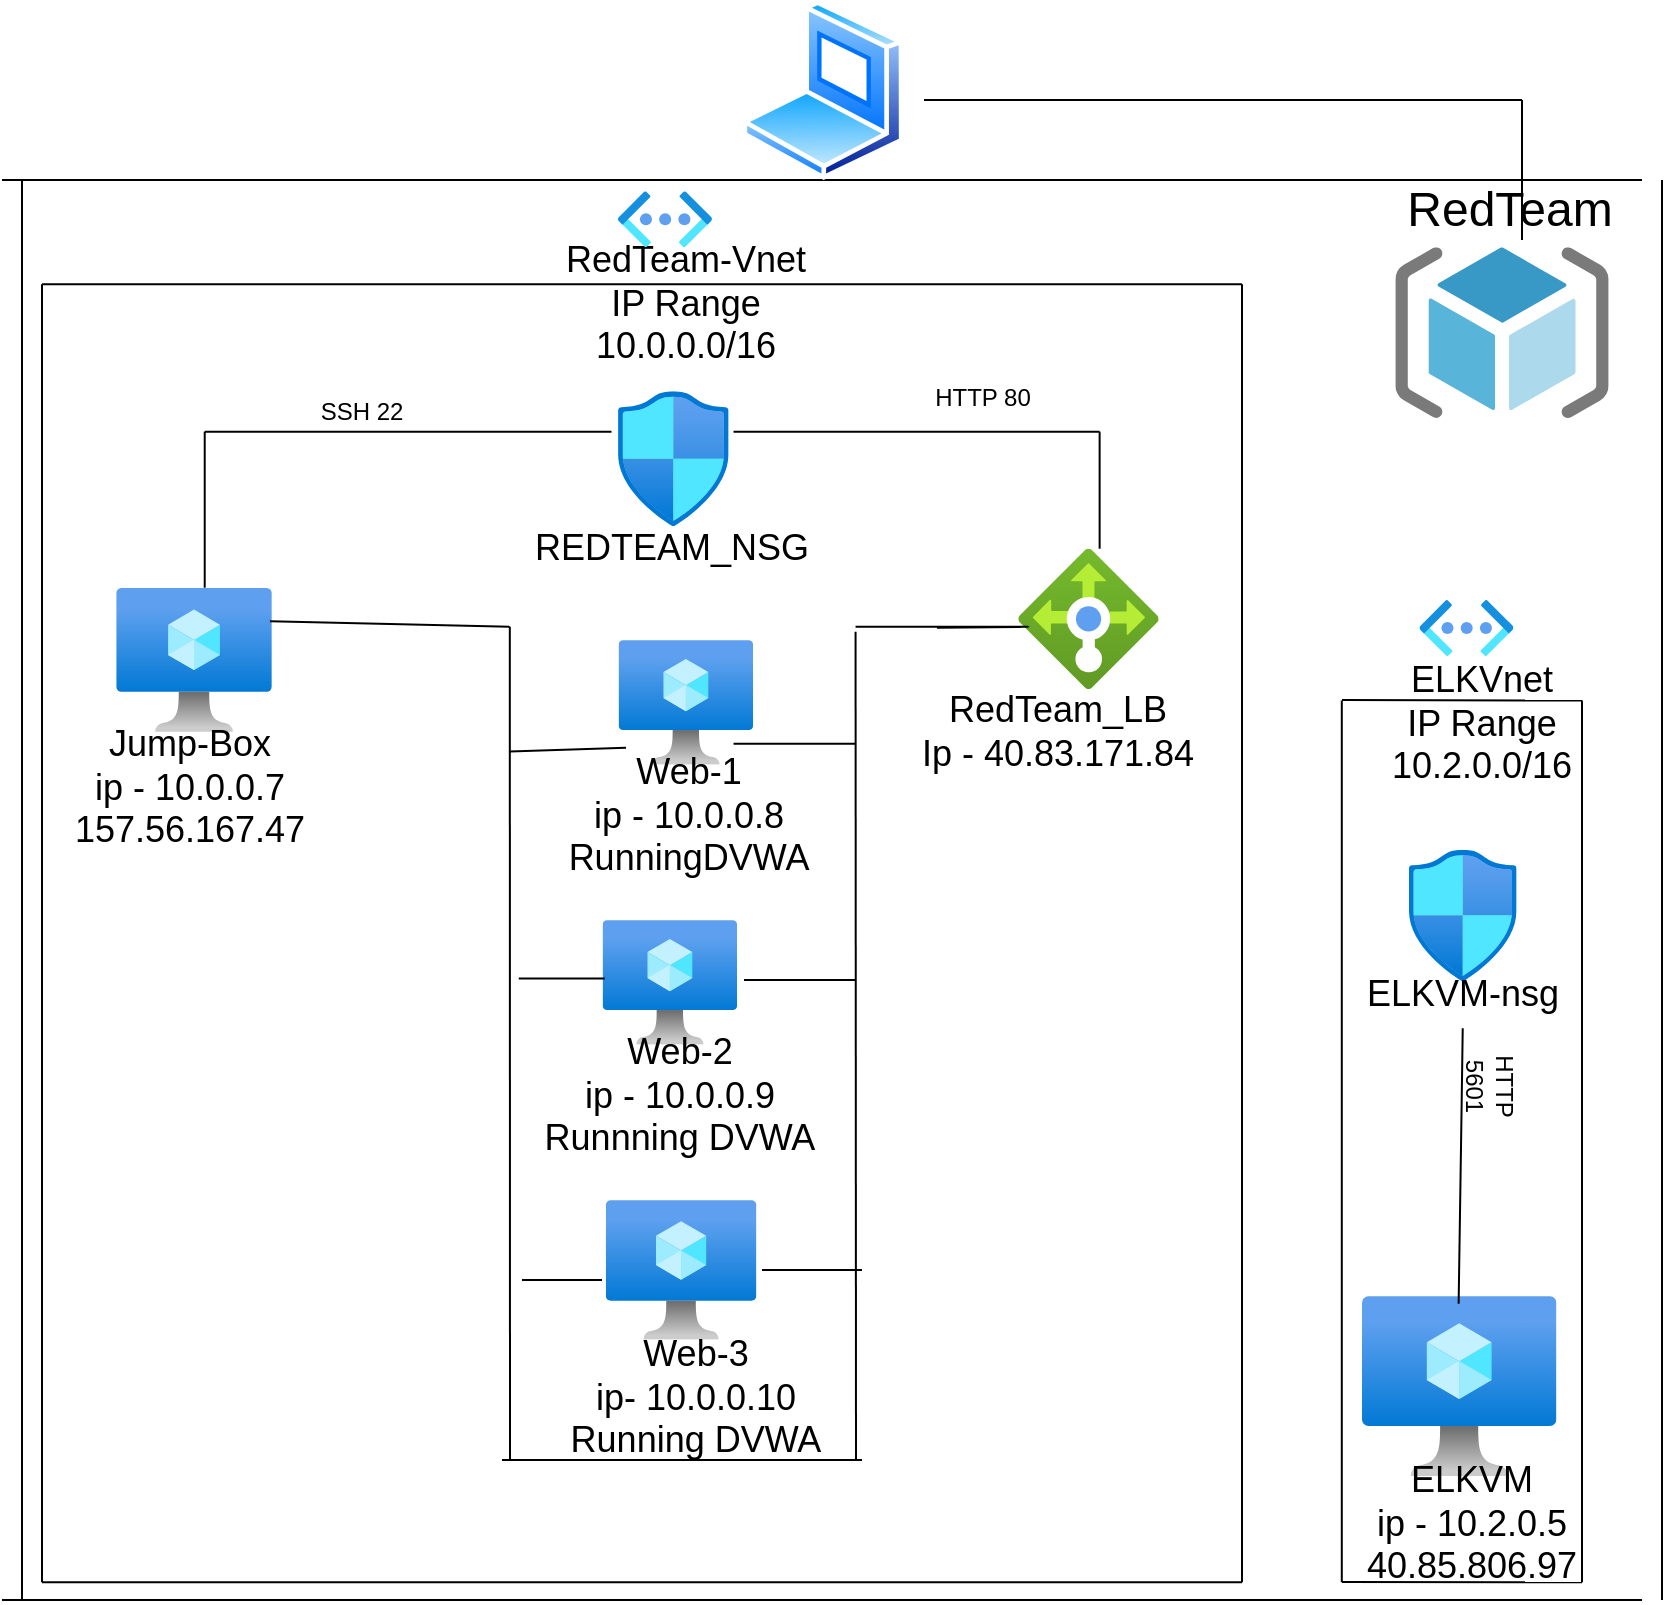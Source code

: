 <mxfile version="14.6.11" type="device"><diagram id="Ht1M8jgEwFfnCIfOTk4-" name="Page-1"><mxGraphModel dx="2374" dy="1089" grid="1" gridSize="10" guides="1" tooltips="1" connect="1" arrows="1" fold="1" page="1" pageScale="1" pageWidth="1169" pageHeight="827" math="0" shadow="0"><root><mxCell id="0"/><mxCell id="1" parent="0"/><mxCell id="KPmly709sAD7XH8mDaR8-82" value="" style="endArrow=none;html=1;" parent="1" edge="1"><mxGeometry width="50" height="50" relative="1" as="geometry"><mxPoint x="230" y="810" as="sourcePoint"/><mxPoint x="230" y="100" as="targetPoint"/></mxGeometry></mxCell><mxCell id="KPmly709sAD7XH8mDaR8-83" value="" style="endArrow=none;html=1;" parent="1" edge="1"><mxGeometry width="50" height="50" relative="1" as="geometry"><mxPoint x="1050" y="810.0" as="sourcePoint"/><mxPoint x="1050" y="100" as="targetPoint"/></mxGeometry></mxCell><mxCell id="KPmly709sAD7XH8mDaR8-91" value="" style="group" parent="1" vertex="1" connectable="0"><mxGeometry x="220" y="10" width="820" height="791.1" as="geometry"/></mxCell><mxCell id="KPmly709sAD7XH8mDaR8-24" value="" style="group" parent="KPmly709sAD7XH8mDaR8-91" vertex="1" connectable="0"><mxGeometry x="690" width="120" height="114" as="geometry"/></mxCell><mxCell id="KPmly709sAD7XH8mDaR8-23" value="&lt;font style=&quot;font-size: 24px&quot;&gt;RedTeam&lt;/font&gt;" style="text;html=1;strokeColor=none;fillColor=none;align=center;verticalAlign=middle;whiteSpace=wrap;rounded=0;" parent="KPmly709sAD7XH8mDaR8-24" vertex="1"><mxGeometry x="8.063" y="95.613" width="111.937" height="18.387" as="geometry"/></mxCell><mxCell id="KPmly709sAD7XH8mDaR8-75" value="" style="group" parent="KPmly709sAD7XH8mDaR8-91" vertex="1" connectable="0"><mxGeometry x="20" y="142.1" width="600" height="649" as="geometry"/></mxCell><mxCell id="KPmly709sAD7XH8mDaR8-10" value="" style="group" parent="KPmly709sAD7XH8mDaR8-75" vertex="1" connectable="0"><mxGeometry x="264.407" y="53.519" width="101.695" height="92.869" as="geometry"/></mxCell><mxCell id="KPmly709sAD7XH8mDaR8-1" value="" style="aspect=fixed;html=1;points=[];align=center;image;fontSize=12;image=img/lib/azure2/networking/Network_Security_Groups.svg;" parent="KPmly709sAD7XH8mDaR8-10" vertex="1"><mxGeometry x="23.468" width="55.534" height="67.437" as="geometry"/></mxCell><mxCell id="KPmly709sAD7XH8mDaR8-8" value="&lt;font style=&quot;font-size: 18px&quot;&gt;REDTEAM_NSG&lt;/font&gt;" style="text;html=1;strokeColor=none;fillColor=none;align=center;verticalAlign=middle;whiteSpace=wrap;rounded=0;" parent="KPmly709sAD7XH8mDaR8-10" vertex="1"><mxGeometry y="63.976" width="101.695" height="28.892" as="geometry"/></mxCell><mxCell id="KPmly709sAD7XH8mDaR8-20" value="" style="group" parent="KPmly709sAD7XH8mDaR8-75" vertex="1" connectable="0"><mxGeometry x="30.508" y="161.5" width="87.966" height="89.7" as="geometry"/></mxCell><mxCell id="KPmly709sAD7XH8mDaR8-6" value="" style="aspect=fixed;html=1;points=[];align=center;image;fontSize=12;image=img/lib/azure2/compute/Virtual_Machine.svg;" parent="KPmly709sAD7XH8mDaR8-20" vertex="1"><mxGeometry x="6.61" y="-9.75" width="77.785" height="72.15" as="geometry"/></mxCell><mxCell id="KPmly709sAD7XH8mDaR8-11" value="&lt;font style=&quot;font-size: 18px&quot;&gt;Jump-Box&lt;br&gt;ip - 10.0.0.7&lt;br&gt;157.56.167.47&lt;br&gt;&lt;/font&gt;" style="text;html=1;strokeColor=none;fillColor=none;align=center;verticalAlign=middle;whiteSpace=wrap;rounded=0;" parent="KPmly709sAD7XH8mDaR8-20" vertex="1"><mxGeometry x="-10.169" y="80.4" width="108.305" height="19.5" as="geometry"/></mxCell><mxCell id="KPmly709sAD7XH8mDaR8-29" value="" style="group" parent="KPmly709sAD7XH8mDaR8-75" vertex="1" connectable="0"><mxGeometry x="270.0" y="177.9" width="106.78" height="97.987" as="geometry"/></mxCell><mxCell id="KPmly709sAD7XH8mDaR8-5" value="" style="aspect=fixed;html=1;points=[];align=center;image;fontSize=12;image=img/lib/azure2/compute/Virtual_Machine.svg;" parent="KPmly709sAD7XH8mDaR8-29" vertex="1"><mxGeometry x="18.305" width="67.275" height="62.4" as="geometry"/></mxCell><mxCell id="KPmly709sAD7XH8mDaR8-14" value="&lt;font style=&quot;font-size: 18px&quot;&gt;Web-1&lt;br&gt;ip - 10.0.0.8&lt;br&gt;RunningDVWA&lt;br&gt;&lt;/font&gt;" style="text;html=1;strokeColor=none;fillColor=none;align=center;verticalAlign=middle;whiteSpace=wrap;rounded=0;" parent="KPmly709sAD7XH8mDaR8-29" vertex="1"><mxGeometry y="78.487" width="106.78" height="19.5" as="geometry"/></mxCell><mxCell id="KPmly709sAD7XH8mDaR8-31" value="" style="group" parent="KPmly709sAD7XH8mDaR8-75" vertex="1" connectable="0"><mxGeometry x="488.136" y="132.25" width="110" height="101.4" as="geometry"/></mxCell><mxCell id="KPmly709sAD7XH8mDaR8-3" value="" style="aspect=fixed;html=1;points=[];align=center;image;fontSize=12;image=img/lib/azure2/networking/Load_Balancers.svg;" parent="KPmly709sAD7XH8mDaR8-31" vertex="1"><mxGeometry width="70.2" height="70.2" as="geometry"/></mxCell><mxCell id="KPmly709sAD7XH8mDaR8-30" value="&lt;font style=&quot;font-size: 18px&quot;&gt;RedTeam_LB&lt;br&gt;Ip - 40.83.171.84&lt;/font&gt;" style="text;html=1;strokeColor=none;fillColor=none;align=center;verticalAlign=middle;whiteSpace=wrap;rounded=0;" parent="KPmly709sAD7XH8mDaR8-31" vertex="1"><mxGeometry x="-70" y="81.9" width="180" height="19.5" as="geometry"/></mxCell><mxCell id="KPmly709sAD7XH8mDaR8-33" value="" style="endArrow=none;html=1;" parent="KPmly709sAD7XH8mDaR8-75" edge="1"><mxGeometry y="44.5" width="50" height="50" as="geometry"><mxPoint y="649" as="sourcePoint"/><mxPoint as="targetPoint"/></mxGeometry></mxCell><mxCell id="KPmly709sAD7XH8mDaR8-34" value="" style="endArrow=none;html=1;" parent="KPmly709sAD7XH8mDaR8-75" edge="1"><mxGeometry y="44.5" width="50" height="50" as="geometry"><mxPoint y="649" as="sourcePoint"/><mxPoint x="600" y="649" as="targetPoint"/></mxGeometry></mxCell><mxCell id="KPmly709sAD7XH8mDaR8-40" value="" style="endArrow=none;html=1;exitX=0.988;exitY=0.232;exitDx=0;exitDy=0;exitPerimeter=0;" parent="KPmly709sAD7XH8mDaR8-75" source="KPmly709sAD7XH8mDaR8-6" edge="1"><mxGeometry y="44.5" width="50" height="50" as="geometry"><mxPoint x="142.373" y="229.75" as="sourcePoint"/><mxPoint x="233.898" y="171.25" as="targetPoint"/></mxGeometry></mxCell><mxCell id="KPmly709sAD7XH8mDaR8-41" value="" style="endArrow=none;html=1;" parent="KPmly709sAD7XH8mDaR8-75" edge="1"><mxGeometry y="44.5" width="50" height="50" as="geometry"><mxPoint x="234" y="587.9" as="sourcePoint"/><mxPoint x="233.898" y="171.25" as="targetPoint"/></mxGeometry></mxCell><mxCell id="KPmly709sAD7XH8mDaR8-43" value="" style="endArrow=none;html=1;entryX=0.055;entryY=0.863;entryDx=0;entryDy=0;entryPerimeter=0;" parent="KPmly709sAD7XH8mDaR8-75" target="KPmly709sAD7XH8mDaR8-5" edge="1"><mxGeometry y="44.5" width="50" height="50" as="geometry"><mxPoint x="233.898" y="233.65" as="sourcePoint"/><mxPoint x="274.576" y="200.5" as="targetPoint"/></mxGeometry></mxCell><mxCell id="KPmly709sAD7XH8mDaR8-45" value="" style="endArrow=none;html=1;" parent="KPmly709sAD7XH8mDaR8-75" edge="1"><mxGeometry y="44.5" width="50" height="50" as="geometry"><mxPoint x="240" y="497.9" as="sourcePoint"/><mxPoint x="280" y="497.9" as="targetPoint"/><Array as="points"/></mxGeometry></mxCell><mxCell id="KPmly709sAD7XH8mDaR8-46" value="" style="endArrow=none;html=1;" parent="KPmly709sAD7XH8mDaR8-75" edge="1"><mxGeometry y="44.5" width="50" height="50" as="geometry"><mxPoint x="407" y="587.9" as="sourcePoint"/><mxPoint x="406.78" y="173.814" as="targetPoint"/></mxGeometry></mxCell><mxCell id="KPmly709sAD7XH8mDaR8-47" value="" style="endArrow=none;html=1;" parent="KPmly709sAD7XH8mDaR8-75" edge="1"><mxGeometry y="44.5" width="50" height="50" as="geometry"><mxPoint x="447.458" y="171.738" as="sourcePoint"/><mxPoint x="406.78" y="171.25" as="targetPoint"/><Array as="points"><mxPoint x="498.305" y="171.25"/></Array></mxGeometry></mxCell><mxCell id="KPmly709sAD7XH8mDaR8-48" value="" style="endArrow=none;html=1;" parent="KPmly709sAD7XH8mDaR8-75" edge="1"><mxGeometry y="44.5" width="50" height="50" as="geometry"><mxPoint x="345.763" y="229.75" as="sourcePoint"/><mxPoint x="406.78" y="229.75" as="targetPoint"/></mxGeometry></mxCell><mxCell id="KPmly709sAD7XH8mDaR8-49" value="" style="endArrow=none;html=1;" parent="KPmly709sAD7XH8mDaR8-75" edge="1"><mxGeometry y="44.5" width="50" height="50" as="geometry"><mxPoint x="351" y="347.9" as="sourcePoint"/><mxPoint x="407" y="347.9" as="targetPoint"/><Array as="points"/></mxGeometry></mxCell><mxCell id="KPmly709sAD7XH8mDaR8-51" value="" style="endArrow=none;html=1;" parent="KPmly709sAD7XH8mDaR8-75" edge="1"><mxGeometry y="44.5" width="50" height="50" as="geometry"><mxPoint x="600" y="649" as="sourcePoint"/><mxPoint x="600" as="targetPoint"/></mxGeometry></mxCell><mxCell id="KPmly709sAD7XH8mDaR8-52" value="" style="endArrow=none;html=1;" parent="KPmly709sAD7XH8mDaR8-75" edge="1"><mxGeometry y="44.5" width="50" height="50" as="geometry"><mxPoint x="345.763" y="73.75" as="sourcePoint"/><mxPoint x="528.814" y="73.75" as="targetPoint"/></mxGeometry></mxCell><mxCell id="KPmly709sAD7XH8mDaR8-53" value="" style="endArrow=none;html=1;" parent="KPmly709sAD7XH8mDaR8-75" edge="1"><mxGeometry y="44.5" width="50" height="50" as="geometry"><mxPoint x="81.356" y="73.75" as="sourcePoint"/><mxPoint x="284.746" y="73.75" as="targetPoint"/></mxGeometry></mxCell><mxCell id="KPmly709sAD7XH8mDaR8-54" value="" style="endArrow=none;html=1;" parent="KPmly709sAD7XH8mDaR8-75" edge="1"><mxGeometry y="44.5" width="50" height="50" as="geometry"><mxPoint x="81.356" y="151.75" as="sourcePoint"/><mxPoint x="81.356" y="73.75" as="targetPoint"/></mxGeometry></mxCell><mxCell id="KPmly709sAD7XH8mDaR8-55" value="" style="endArrow=none;html=1;" parent="KPmly709sAD7XH8mDaR8-75" edge="1"><mxGeometry y="44.5" width="50" height="50" as="geometry"><mxPoint x="528.814" y="132.25" as="sourcePoint"/><mxPoint x="528.814" y="73.75" as="targetPoint"/></mxGeometry></mxCell><mxCell id="KPmly709sAD7XH8mDaR8-56" value="" style="endArrow=none;html=1;" parent="KPmly709sAD7XH8mDaR8-75" edge="1"><mxGeometry width="50" height="50" as="geometry"><mxPoint as="sourcePoint"/><mxPoint x="600" as="targetPoint"/></mxGeometry></mxCell><mxCell id="KPmly709sAD7XH8mDaR8-85" value="" style="endArrow=none;html=1;" parent="KPmly709sAD7XH8mDaR8-75" edge="1"><mxGeometry width="50" height="50" relative="1" as="geometry"><mxPoint x="-20" y="657.9" as="sourcePoint"/><mxPoint x="800" y="657.9" as="targetPoint"/></mxGeometry></mxCell><mxCell id="KPmly709sAD7XH8mDaR8-28" value="" style="group" parent="KPmly709sAD7XH8mDaR8-75" vertex="1" connectable="0"><mxGeometry x="258.81" y="317.9" width="130" height="97.5" as="geometry"/></mxCell><mxCell id="KPmly709sAD7XH8mDaR8-4" value="" style="aspect=fixed;html=1;points=[];align=center;image;fontSize=12;image=img/lib/azure2/compute/Virtual_Machine.svg;" parent="KPmly709sAD7XH8mDaR8-28" vertex="1"><mxGeometry x="21.501" width="67.275" height="62.4" as="geometry"/></mxCell><mxCell id="KPmly709sAD7XH8mDaR8-13" value="&lt;font style=&quot;font-size: 18px&quot;&gt;Web-2&lt;br&gt;ip - 10.0.0.9&lt;br&gt;Runnning DVWA&lt;br&gt;&lt;/font&gt;" style="text;html=1;strokeColor=none;fillColor=none;align=center;verticalAlign=middle;whiteSpace=wrap;rounded=0;" parent="KPmly709sAD7XH8mDaR8-28" vertex="1"><mxGeometry x="-10" y="78" width="140" height="19.5" as="geometry"/></mxCell><mxCell id="KPmly709sAD7XH8mDaR8-44" value="" style="endArrow=none;html=1;" parent="KPmly709sAD7XH8mDaR8-28" edge="1"><mxGeometry width="50" height="50" relative="1" as="geometry"><mxPoint x="-20.426" y="29.25" as="sourcePoint"/><mxPoint x="22.576" y="29.25" as="targetPoint"/></mxGeometry></mxCell><mxCell id="KPmly709sAD7XH8mDaR8-27" value="" style="group" parent="KPmly709sAD7XH8mDaR8-75" vertex="1" connectable="0"><mxGeometry x="262.378" y="457.9" width="130" height="111.15" as="geometry"/></mxCell><mxCell id="KPmly709sAD7XH8mDaR8-7" value="" style="aspect=fixed;html=1;points=[];align=center;image;fontSize=12;image=img/lib/azure2/compute/Virtual_Machine.svg;" parent="KPmly709sAD7XH8mDaR8-27" vertex="1"><mxGeometry x="19.506" width="75.313" height="69.855" as="geometry"/></mxCell><mxCell id="KPmly709sAD7XH8mDaR8-12" value="&lt;font style=&quot;font-size: 18px&quot;&gt;Web-3&lt;br&gt;ip- 10.0.0.10&lt;br&gt;Running DVWA&lt;br&gt;&lt;/font&gt;" style="text;html=1;strokeColor=none;fillColor=none;align=center;verticalAlign=middle;whiteSpace=wrap;rounded=0;" parent="KPmly709sAD7XH8mDaR8-27" vertex="1"><mxGeometry y="87.5" width="130" height="23.65" as="geometry"/></mxCell><mxCell id="KPmly709sAD7XH8mDaR8-50" value="" style="endArrow=none;html=1;" parent="KPmly709sAD7XH8mDaR8-27" edge="1"><mxGeometry width="50" height="50" relative="1" as="geometry"><mxPoint x="97.622" y="35.0" as="sourcePoint"/><mxPoint x="147.622" y="35.0" as="targetPoint"/></mxGeometry></mxCell><mxCell id="KPmly709sAD7XH8mDaR8-89" value="" style="endArrow=none;html=1;" parent="KPmly709sAD7XH8mDaR8-75" edge="1"><mxGeometry width="50" height="50" relative="1" as="geometry"><mxPoint x="230" y="587.9" as="sourcePoint"/><mxPoint x="410" y="587.9" as="targetPoint"/></mxGeometry></mxCell><mxCell id="KPmly709sAD7XH8mDaR8-73" value="" style="group" parent="KPmly709sAD7XH8mDaR8-75" vertex="1" connectable="0"><mxGeometry x="252.38" y="-52.1" width="150" height="70.32" as="geometry"/></mxCell><mxCell id="KPmly709sAD7XH8mDaR8-25" value="&lt;font style=&quot;font-size: 18px&quot;&gt;RedTeam-Vnet&lt;br&gt;IP Range 10.0.0.0/16&lt;/font&gt;" style="text;html=1;strokeColor=none;fillColor=none;align=center;verticalAlign=middle;whiteSpace=wrap;rounded=0;" parent="KPmly709sAD7XH8mDaR8-73" vertex="1"><mxGeometry x="-10" y="54.19" width="160" height="15.81" as="geometry"/></mxCell><mxCell id="2nMrz3O7wMIyilZqCtfC-2" value="SSH 22" style="text;html=1;strokeColor=none;fillColor=none;align=center;verticalAlign=middle;whiteSpace=wrap;rounded=0;" vertex="1" parent="KPmly709sAD7XH8mDaR8-75"><mxGeometry x="130" y="53.9" width="60" height="20" as="geometry"/></mxCell><mxCell id="2nMrz3O7wMIyilZqCtfC-3" value="HTTP 80" style="text;html=1;strokeColor=none;fillColor=none;align=center;verticalAlign=middle;whiteSpace=wrap;rounded=0;" vertex="1" parent="KPmly709sAD7XH8mDaR8-75"><mxGeometry x="431" y="46.9" width="79" height="20" as="geometry"/></mxCell><mxCell id="KPmly709sAD7XH8mDaR8-69" value="" style="endArrow=none;html=1;" parent="KPmly709sAD7XH8mDaR8-91" edge="1"><mxGeometry x="660" y="310" width="50" height="50" as="geometry"><mxPoint x="670" y="350" as="sourcePoint"/><mxPoint x="790" y="350.31" as="targetPoint"/><Array as="points"/></mxGeometry></mxCell><mxCell id="KPmly709sAD7XH8mDaR8-60" value="" style="group" parent="KPmly709sAD7XH8mDaR8-91" vertex="1" connectable="0"><mxGeometry x="679.996" y="401.188" width="100.726" height="112.958" as="geometry"/></mxCell><mxCell id="KPmly709sAD7XH8mDaR8-61" value="" style="aspect=fixed;html=1;points=[];align=center;image;fontSize=12;image=img/lib/azure2/networking/Network_Security_Groups.svg;" parent="KPmly709sAD7XH8mDaR8-60" vertex="1"><mxGeometry x="23.325" y="23.65" width="54.077" height="65.668" as="geometry"/></mxCell><mxCell id="KPmly709sAD7XH8mDaR8-62" value="&lt;font style=&quot;font-size: 18px&quot;&gt;ELKVM-nsg&lt;/font&gt;" style="text;html=1;strokeColor=none;fillColor=none;align=center;verticalAlign=middle;whiteSpace=wrap;rounded=0;" parent="KPmly709sAD7XH8mDaR8-60" vertex="1"><mxGeometry y="77.815" width="100.726" height="35.142" as="geometry"/></mxCell><mxCell id="KPmly709sAD7XH8mDaR8-64" value="" style="group" parent="KPmly709sAD7XH8mDaR8-91" vertex="1" connectable="0"><mxGeometry x="679.5" y="612.85" width="110.5" height="160.42" as="geometry"/></mxCell><mxCell id="KPmly709sAD7XH8mDaR8-59" value="" style="aspect=fixed;html=1;points=[];align=center;image;fontSize=12;image=img/lib/azure2/compute/Virtual_Machine.svg;" parent="KPmly709sAD7XH8mDaR8-64" vertex="1"><mxGeometry x="0.5" y="35.13" width="97.214" height="90.168" as="geometry"/></mxCell><mxCell id="KPmly709sAD7XH8mDaR8-63" value="&lt;font style=&quot;font-size: 18px&quot;&gt;ELKVM&lt;br&gt;ip - 10.2.0.5&lt;br&gt;40.85.806.97&lt;br&gt;&lt;/font&gt;" style="text;html=1;strokeColor=none;fillColor=none;align=center;verticalAlign=middle;whiteSpace=wrap;rounded=0;" parent="KPmly709sAD7XH8mDaR8-64" vertex="1"><mxGeometry x="2.301" y="138.139" width="106.445" height="22.281" as="geometry"/></mxCell><mxCell id="KPmly709sAD7XH8mDaR8-66" value="" style="endArrow=none;html=1;" parent="KPmly709sAD7XH8mDaR8-64" edge="1"><mxGeometry width="50" height="50" relative="1" as="geometry"><mxPoint x="-9.6" y="178.244" as="sourcePoint"/><mxPoint x="-9.6" y="-262.543" as="targetPoint"/></mxGeometry></mxCell><mxCell id="KPmly709sAD7XH8mDaR8-65" value="" style="endArrow=none;html=1;exitX=0.497;exitY=0.043;exitDx=0;exitDy=0;exitPerimeter=0;entryX=0.5;entryY=1;entryDx=0;entryDy=0;" parent="KPmly709sAD7XH8mDaR8-91" source="KPmly709sAD7XH8mDaR8-59" target="KPmly709sAD7XH8mDaR8-62" edge="1"><mxGeometry x="660" y="400.31" width="50" height="50" as="geometry"><mxPoint x="719.429" y="590.574" as="sourcePoint"/><mxPoint x="719.429" y="513.705" as="targetPoint"/><Array as="points"><mxPoint x="730" y="540.31"/></Array></mxGeometry></mxCell><mxCell id="KPmly709sAD7XH8mDaR8-68" value="" style="endArrow=none;html=1;" parent="KPmly709sAD7XH8mDaR8-91" edge="1"><mxGeometry x="660" y="400.31" width="50" height="50" as="geometry"><mxPoint x="670" y="791" as="sourcePoint"/><mxPoint x="790" y="791.1" as="targetPoint"/></mxGeometry></mxCell><mxCell id="KPmly709sAD7XH8mDaR8-67" value="" style="endArrow=none;html=1;" parent="KPmly709sAD7XH8mDaR8-91" edge="1"><mxGeometry x="660" y="400.31" width="50" height="50" as="geometry"><mxPoint x="790" y="791.095" as="sourcePoint"/><mxPoint x="790" y="350.31" as="targetPoint"/></mxGeometry></mxCell><mxCell id="KPmly709sAD7XH8mDaR8-86" value="" style="endArrow=none;html=1;" parent="KPmly709sAD7XH8mDaR8-91" edge="1"><mxGeometry width="50" height="50" relative="1" as="geometry"><mxPoint y="90" as="sourcePoint"/><mxPoint x="820" y="90" as="targetPoint"/></mxGeometry></mxCell><mxCell id="KPmly709sAD7XH8mDaR8-90" value="" style="aspect=fixed;perimeter=ellipsePerimeter;html=1;align=center;shadow=0;dashed=0;spacingTop=3;image;image=img/lib/active_directory/laptop_client.svg;" parent="KPmly709sAD7XH8mDaR8-91" vertex="1"><mxGeometry x="370" width="81" height="90" as="geometry"/></mxCell><mxCell id="KPmly709sAD7XH8mDaR8-92" value="" style="endArrow=none;html=1;" parent="KPmly709sAD7XH8mDaR8-91" edge="1"><mxGeometry width="50" height="50" relative="1" as="geometry"><mxPoint x="461" y="50" as="sourcePoint"/><mxPoint x="760" y="50" as="targetPoint"/></mxGeometry></mxCell><mxCell id="KPmly709sAD7XH8mDaR8-78" value="" style="group" parent="KPmly709sAD7XH8mDaR8-91" vertex="1" connectable="0"><mxGeometry x="694.75" y="300" width="80" height="70.31" as="geometry"/></mxCell><mxCell id="KPmly709sAD7XH8mDaR8-79" value="" style="group" parent="KPmly709sAD7XH8mDaR8-78" vertex="1" connectable="0"><mxGeometry width="70.066" height="64.5" as="geometry"/></mxCell><mxCell id="KPmly709sAD7XH8mDaR8-80" value="" style="aspect=fixed;html=1;points=[];align=center;image;fontSize=12;image=img/lib/azure2/networking/Virtual_Networks_Classic.svg;" parent="KPmly709sAD7XH8mDaR8-79" vertex="1"><mxGeometry x="14.013" width="46.944" height="28.026" as="geometry"/></mxCell><mxCell id="KPmly709sAD7XH8mDaR8-81" value="&lt;font style=&quot;font-size: 18px&quot;&gt;ELKVnet&lt;br&gt;IP Range 10.2.0.0/16&lt;br&gt;&lt;/font&gt;" style="text;html=1;strokeColor=none;fillColor=none;align=center;verticalAlign=middle;whiteSpace=wrap;rounded=0;" parent="KPmly709sAD7XH8mDaR8-78" vertex="1"><mxGeometry x="9.934" y="54.185" width="70.066" height="16.125" as="geometry"/></mxCell><mxCell id="KPmly709sAD7XH8mDaR8-2" value="" style="aspect=fixed;html=1;points=[];align=center;image;fontSize=12;image=img/lib/azure2/networking/Virtual_Networks_Classic.svg;" parent="KPmly709sAD7XH8mDaR8-91" vertex="1"><mxGeometry x="308.003" y="95.61" width="46.944" height="28.026" as="geometry"/></mxCell><mxCell id="KPmly709sAD7XH8mDaR8-22" value="" style="aspect=fixed;html=1;points=[];align=center;image;fontSize=12;image=img/lib/mscae/ResourceGroup.svg;" parent="KPmly709sAD7XH8mDaR8-91" vertex="1"><mxGeometry x="696.68" y="123.64" width="106.645" height="85.316" as="geometry"/></mxCell><mxCell id="2nMrz3O7wMIyilZqCtfC-1" value="" style="endArrow=none;html=1;" edge="1" parent="KPmly709sAD7XH8mDaR8-91"><mxGeometry width="50" height="50" relative="1" as="geometry"><mxPoint x="760" y="120" as="sourcePoint"/><mxPoint x="760" y="50" as="targetPoint"/></mxGeometry></mxCell><mxCell id="2nMrz3O7wMIyilZqCtfC-6" value="HTTP 5601" style="text;html=1;strokeColor=none;fillColor=none;align=center;verticalAlign=middle;whiteSpace=wrap;rounded=0;rotation=90;" vertex="1" parent="KPmly709sAD7XH8mDaR8-91"><mxGeometry x="712.75" y="533" width="62" height="20" as="geometry"/></mxCell></root></mxGraphModel></diagram></mxfile>
